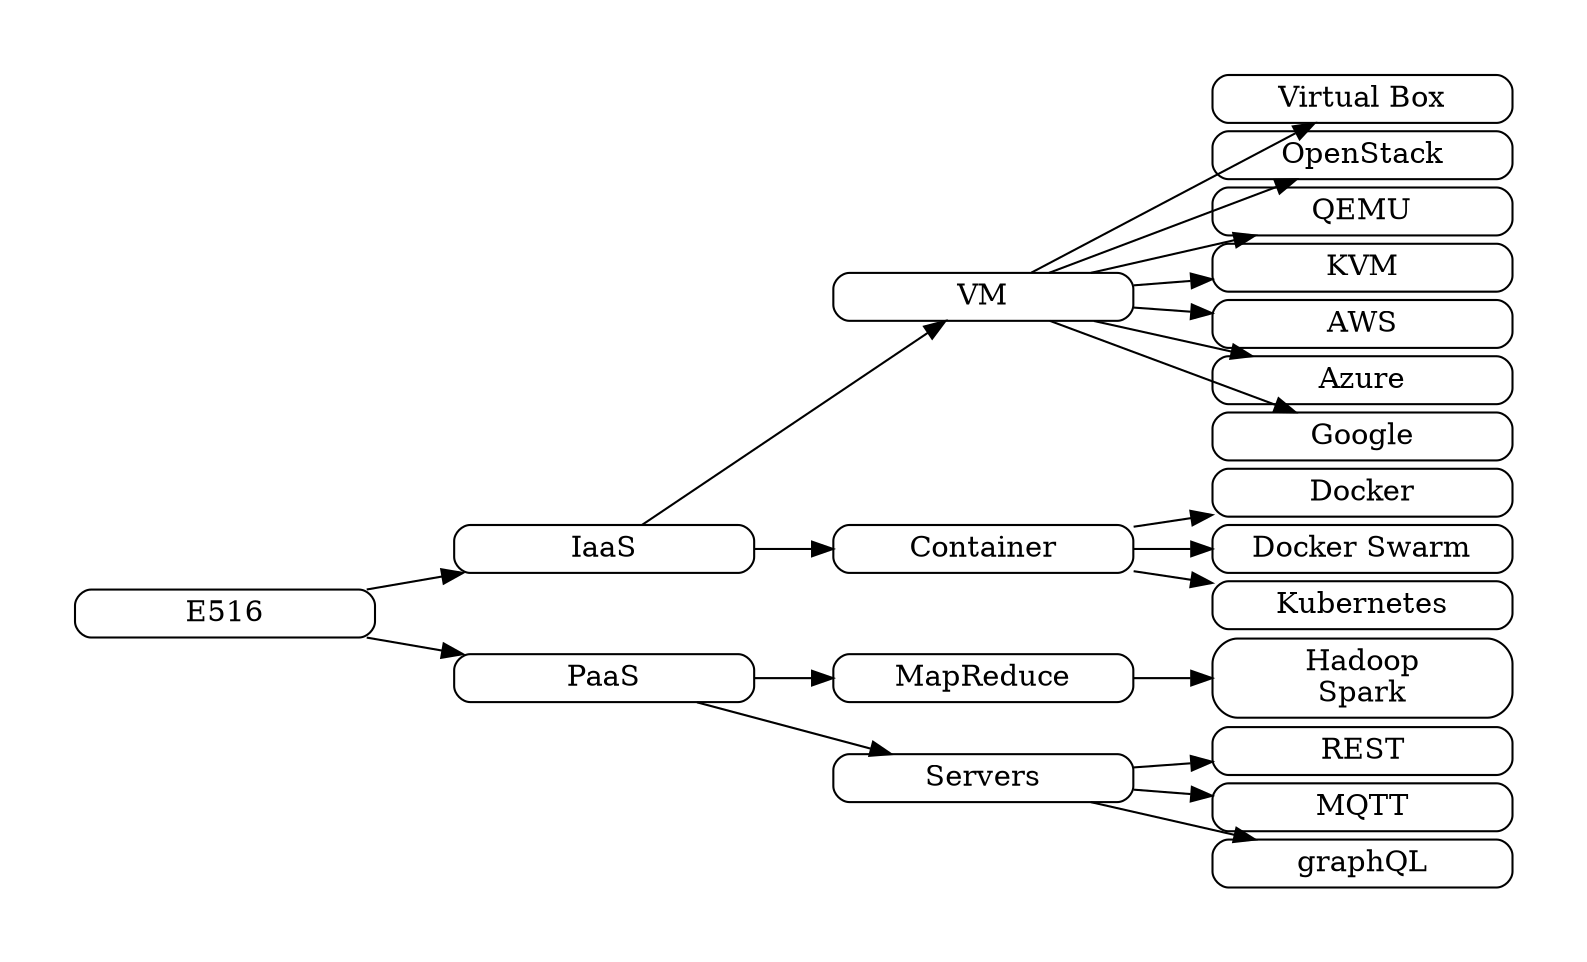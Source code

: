 digraph G {
ratio="fill";
 margin=0;
rankdir=LR;
 graph [pad="0.5", ranksep="0.525", nodesep="0.05"];
splines=line;
node [shape=box, style=rounded, shadow_offset=7, shadow_blur=5,width=2,height=0.05];

E516 -> "IaaS";
        "IaaS" -> VM;
                  VM -> "Virtual Box";
                  VM -> "OpenStack";
                  VM -> "QEMU";
                  VM -> "KVM";
                  VM -> "AWS";
                  VM -> "Azure";
                  VM -> "Google";                                                      
        "IaaS" -> Container;
                  Container -> Docker;
                  Container -> "Docker Swarm";
                  Container -> "Kubernetes";
E516 -> PaaS;
        PaaS -> MapReduce;
                MapReduce -> "Hadoop\nSpark";
        PaaS ->        Servers;
                Servers -> REST;
                Servers -> MQTT;
                Servers -> graphQL;                                

}